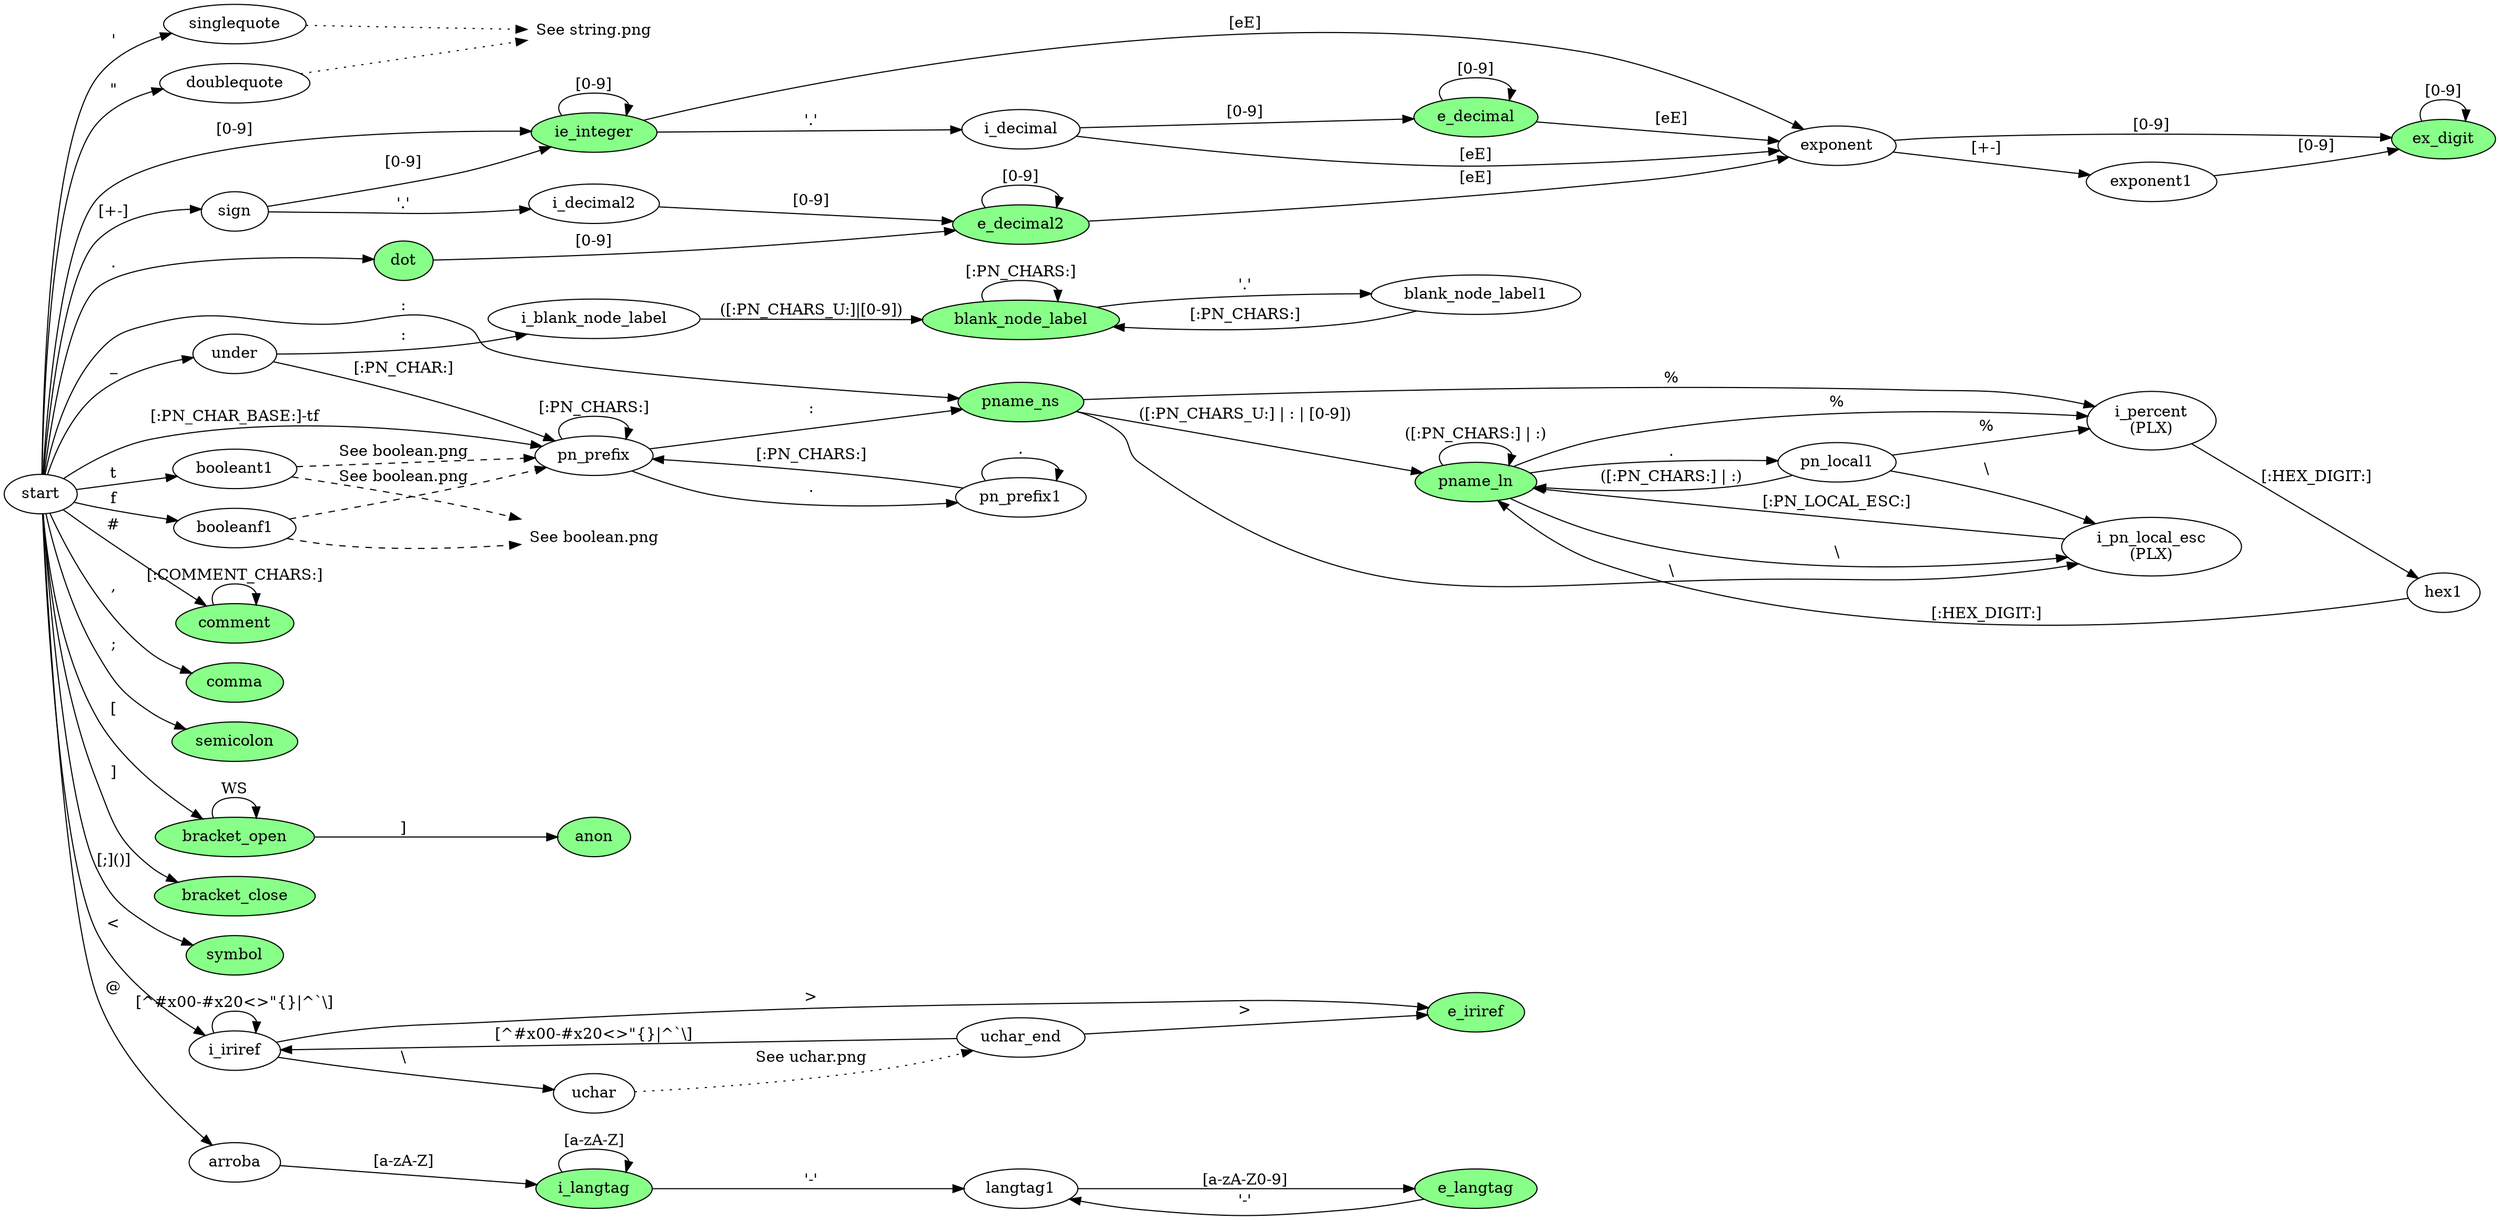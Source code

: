 // automata.dot

// Copyright 2020 cnngimenez

// Author: cnngimenez

// This program is free software: you can redistribute it and/or modify
// it under the terms of the GNU General Public License as published by
// the Free Software Foundation, either version 3 of the License, or
// (at your option) any later version.

// This program is distributed in the hope that it will be useful,
// but WITHOUT ANY WARRANTY; without even the implied warranty of
// MERCHANTABILITY or FITNESS FOR A PARTICULAR PURPOSE.  See the
// GNU General Public License for more details.

// You should have received a copy of the GNU General Public License
// along with this program.  If not, see <http://www.gnu.org/licenses/>.

digraph tokens {
        // rotate=90;
        rankdir=LR;
        node [];

        see_string_png [shape=plaintext, label="See string.png"];
        see_boolean_png [shape=plaintext, label="See boolean.png"];
        e_iriref [style=filled, fillcolor="#88ff88"];
        i_langtag [style=filled, fillcolor="#88ff88"];
        e_langtag [style=filled, fillcolor="#88ff88"];
        ie_integer [style=filled, fillcolor="#88ff88"];
        e_decimal [style=filled, fillcolor="#88ff88"];
        e_decimal2 [style=filled, fillcolor="#88ff88"];
        ex_digit [style=filled, fillcolor="#88ff88"];
        pname_ns [style=filled, fillcolor="#88ff88"];
        pname_ln [style=filled, fillcolor="#88ff88"];
        anon [style=filled, fillcolor="#88ff88"];
        blank_node_label [style=filled, fillcolor="#88ff88"];
        comment [style=filled, fillcolor="#88ff88"];
        dot [style=filled, fillcolor="#88ff88"];
	comma [style=filled, fillcolor="#88ff88"];		
        semicolon [style=filled, fillcolor="#88ff88"];
        bracket_open [style=filled, fillcolor="#88ff88"];
	bracket_close [style=filled, fillcolor="#88ff88"];
        symbol [style=filled, fillcolor="#88ff88"];

        i_percent [label="i_percent\n(PLX)"];
        i_pn_local_esc [label="i_pn_local_esc\n(PLX)"];

        // IRIREF
        // [18] IRIREF ::= '<' ([^#x00-#x20<>"{}|^`\] | UCHAR)* '>'
        // /* #x00=NULL #01-#x1F=control codes #x20=space */
        
        start -> i_iriref [label="<"];
        i_iriref -> i_iriref [label="[^#x00-#x20<>\"{}|^`\\]"];
        i_iriref -> uchar [label="\\"];
        uchar_end -> i_iriref [label="[^#x00-#x20<>\"{}|^`\\]"];
        uchar_end -> e_iriref [label=">"];
        i_iriref -> e_iriref [label=">"];

        // BLANK_NODE_LABEL
        // [141s] BLANK_NODE_LABEL ::=
        //     '_:' (PN_CHARS_U | [0-9]) ((PN_CHARS | '.')* PN_CHARS)?
               
        start -> under [label="_"];
        under -> i_blank_node_label [label=":"];
        i_blank_node_label -> blank_node_label [label="([:PN_CHARS_U:]|[0-9])"];
        blank_node_label -> blank_node_label1 [label="'.'"];
        blank_node_label -> blank_node_label [label="[:PN_CHARS:]"];
        blank_node_label1 -> blank_node_label [label="[:PN_CHARS:]"];
        
        under -> pn_prefix [label="[:PN_CHAR:]"];

        // LANGTAG
        // [144s] LANGTAG ::= '@' [a-zA-Z]+ ('-' [a-zA-Z0-9]+)*
        
        start -> arroba [label="@"];
        arroba -> i_langtag -> i_langtag [label="[a-zA-Z]"] ;
        i_langtag -> langtag1 [label="'-'"];
        langtag1 -> e_langtag [label="[a-zA-Z0-9]"];
        e_langtag -> langtag1 [label="'-'"];


        // INTEGER
        // [19] INTEGER ::= [+-]? [0-9]+
        start -> sign [label="[+-]"];
        sign -> ie_integer [label="[0-9]"];
        start -> ie_integer [label="[0-9]"];
             
        ie_integer -> ie_integer [label="[0-9]"];
        

        // DECIMAL
        // [20] DECIMAL ::= [+-]? [0-9]* '.' [0-9]+

        // Case (a): [+-]? '.' [0-9]+
        sign -> i_decimal2 [label="'.'"]; // [+-] '.'
        i_decimal2 -> e_decimal2 [label="[0-9]"];
        e_decimal2 -> e_decimal2 [label="[0-9]"];
        // start -> i_decimal2 [label="'.'"]; // '.'
        // ^^ Accepted by start -> dot -> e_decimal2

        // Case (b): [+-]? [0-9]+ '.' [0-9]+
        ie_integer -> i_decimal [label="'.'"]; // [+-]? [0-9]+ '.'
        i_decimal -> e_decimal [label="[0-9]"];
        e_decimal -> e_decimal [label="[0-9]"];
        
        // DOUBLE
        // [21] DOUBLE ::=
        // [+-]? ([0-9]+ '.' [0-9]* EXPONENT |
        //        '.' [0-9]+ EXPONENT |
        //        [0-9]+ EXPONENT)

        // First case (a): [+-]? [0-9]+ '.' EXPONENT
        i_decimal -> exponent [label="[eE]"];

        // First case (b): [+-]? [0-9]+ '.' [0-9]+ EXPONENT
        e_decimal -> exponent [label="[eE]"];

        // Second case [+-]? '.' [0-9]+ EXPONENT
        e_decimal2 -> exponent [label="[eE]"];

        // Third case [+-]? [0-9]+ EXPONENT
        ie_integer -> exponent [label="[eE]"];

        // EXPONENT
        // [154s] EXPONENT ::= [eE] [+-]? [0-9]+
        exponent -> exponent1 [label="[+-]"];
        exponent -> ex_digit [label="[0-9]"];
        exponent1 -> ex_digit [label="[0-9]"];
        ex_digit -> ex_digit [label="[0-9]"];
        
        // UCHAR
        // [26] UCHAR ::= '\u' HEX HEX HEX HEX |
        //                '\U' HEX HEX HEX HEX HEX HEX HEX HEX
        uchar -> uchar_end [style=dotted, label="See uchar.png"];

        // STRINGS
        start -> doublequote [label="\""];
        doublequote -> see_string_png [style=dotted];
        start -> singlequote [label="'"];
        singlequote -> see_string_png [style=dotted];

        // PNAME_NS
        // [139s] PNAME_NS ::= PN_PREFIX? ':'                      
        start -> pname_ns [label=":"];
        start -> pn_prefix [label="[:PN_CHAR_BASE:]-tf"];
        // ^^ when "_" go to "under". when "t" or "f" go to boolean.        
        pn_prefix -> pname_ns [label=":"];

        start -> booleant1 [label="t"];
        booleant1 -> see_boolean_png [style=dashed];
        booleant1 -> pn_prefix [style=dashed, label="See boolean.png"];
        start -> booleanf1 [label="f"];
        booleanf1 -> see_boolean_png [style=dashed];
        booleanf1 -> pn_prefix [style=dashed, label="See boolean.png"];
        
        // PN_PREFIX
        // [167s] PN_PREFIX ::= PN_CHARS_BASE ((PN_CHARS | '.')* PN_CHARS)?

        // PN_CHAR_BASE are the following characters:
        // [A-Z] | [a-z] | [#x00C0-#x00D6] | [#x00D8-#x00F6] |
        // [#x00F8-#x02FF] | [#x0370-#x037D] | [#x037F-#x1FFF] |
        // [#x200C-#x200D] | [#x2070-#x218F] | [#x2C00-#x2FEF] |
        // [#x3001-#xD7FF] | [#xF900-#xFDCF] | [#xFDF0-#xFFFD] |
        // [#x10000-#xEFFFF]
        
        // PN_CHARS are the following characters:
        // PN_CHARS_U | '-' | [0-9] | #x00B7 | [#x0300-#x036F] | [#x203F-#x2040]
        // PN_CHARS_U are: PN_CHARS_BASE | '_'
        pn_prefix -> pn_prefix1 [label="."];
        pn_prefix -> pn_prefix [label="[:PN_CHARS:]"];
        pn_prefix1 -> pn_prefix [label="[:PN_CHARS:]"];
        pn_prefix1 -> pn_prefix1 [label="."];

        // PNAME_LN
        // [140s] PNAME_LN ::= PNAME_NS PN_LOCAL
        // [168s] PN_LOCAL ::= (PN_CHARS_U | ':' | [0-9] | PLX)
        //   ((PN_CHARS | '.' | ':' | PLX)* (PN_CHARS | ':' | PLX))?
        pname_ns -> pname_ln [label="([:PN_CHARS_U:] | : | [0-9])"];
        pname_ns -> i_percent [label="%"]; // to PLX
        pname_ns -> i_pn_local_esc [label="\\"]; // to PLX
        
        pname_ln -> pname_ln [label="([:PN_CHARS:] | :)"];
        pname_ln -> pn_local1 [label="."];
        pname_ln -> i_percent [label="%"]; // to PLX
        pname_ln -> i_pn_local_esc [label="\\"]; // to PLX
        
        pn_local1 -> pname_ln [label="([:PN_CHARS:] | :)"];
        pn_local1 -> i_percent [label="%"]; // to PLX
        pn_local1 -> i_pn_local_esc [label="\\"]; // to PLX

        // [169s] PLX ::= PERCENT | PN_LOCAL_ESC
        i_percent -> hex1 [label="[:HEX_DIGIT:]"];
        hex1 -> pname_ln [label="[:HEX_DIGIT:]"];

        // [172s] PN_LOCAL_ESC ::= '\' ('_' | '~' | '.' | '-' | '!' | '$' | '&'
        // | "'" | '(' | ')' | '*' | '+' | ',' | ';' | '=' | '/' | '?' | '#'
        // | '@' | '%')
        i_pn_local_esc -> pname_ln [label="[:PN_LOCAL_ESC:]"];

        // Comments
        // COMMENT ::= '#' .*
        start -> comment [label="#"];
        comment -> comment [label="[:COMMENT_CHARS:]"];

        start -> dot [label="."];
        dot-> e_decimal2 [label="[0-9]"];

        // [162s] ANON ::= '[' WS* ']'
        // "[" alone should be accepted too.
        start -> bracket_open [label="["];
        bracket_open -> bracket_open [label="WS"];
        bracket_open -> anon [label="]"];

	start -> bracket_close [label="]"];
	
        // '.' accepted by dot.
        start -> symbol [label="[;]()]"];

	start -> semicolon [label=";"];
	start -> comma [label=","];
}


